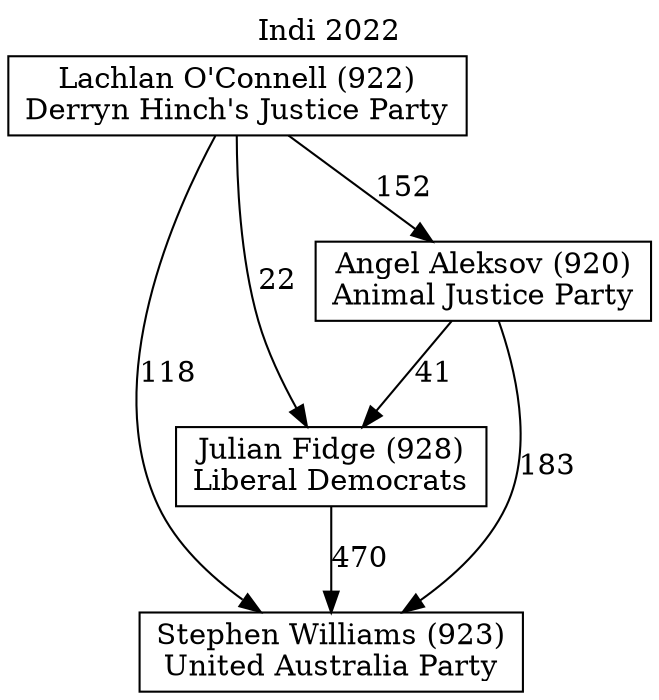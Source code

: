 // House preference flow
digraph "Stephen Williams (923)_Indi_2022" {
	graph [label="Indi 2022" labelloc=t mclimit=10]
	node [shape=box]
	"Stephen Williams (923)" [label="Stephen Williams (923)
United Australia Party"]
	"Julian Fidge (928)" [label="Julian Fidge (928)
Liberal Democrats"]
	"Angel Aleksov (920)" [label="Angel Aleksov (920)
Animal Justice Party"]
	"Lachlan O'Connell (922)" [label="Lachlan O'Connell (922)
Derryn Hinch's Justice Party"]
	"Julian Fidge (928)" -> "Stephen Williams (923)" [label=470]
	"Angel Aleksov (920)" -> "Julian Fidge (928)" [label=41]
	"Lachlan O'Connell (922)" -> "Angel Aleksov (920)" [label=152]
	"Angel Aleksov (920)" -> "Stephen Williams (923)" [label=183]
	"Lachlan O'Connell (922)" -> "Stephen Williams (923)" [label=118]
	"Lachlan O'Connell (922)" -> "Julian Fidge (928)" [label=22]
}
